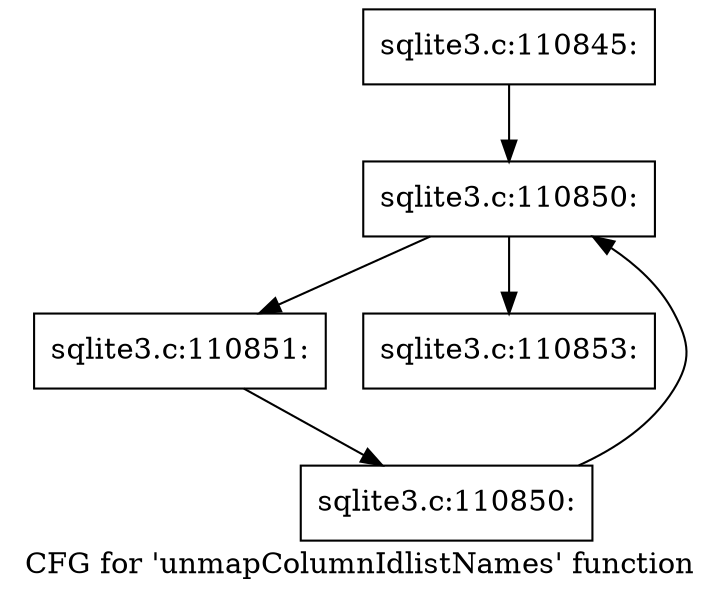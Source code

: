 digraph "CFG for 'unmapColumnIdlistNames' function" {
	label="CFG for 'unmapColumnIdlistNames' function";

	Node0x55c0f5f15b80 [shape=record,label="{sqlite3.c:110845:}"];
	Node0x55c0f5f15b80 -> Node0x55c0f90fcfe0;
	Node0x55c0f90fcfe0 [shape=record,label="{sqlite3.c:110850:}"];
	Node0x55c0f90fcfe0 -> Node0x55c0f90fd120;
	Node0x55c0f90fcfe0 -> Node0x55c0f90fc540;
	Node0x55c0f90fd120 [shape=record,label="{sqlite3.c:110851:}"];
	Node0x55c0f90fd120 -> Node0x55c0f90fd090;
	Node0x55c0f90fd090 [shape=record,label="{sqlite3.c:110850:}"];
	Node0x55c0f90fd090 -> Node0x55c0f90fcfe0;
	Node0x55c0f90fc540 [shape=record,label="{sqlite3.c:110853:}"];
}

